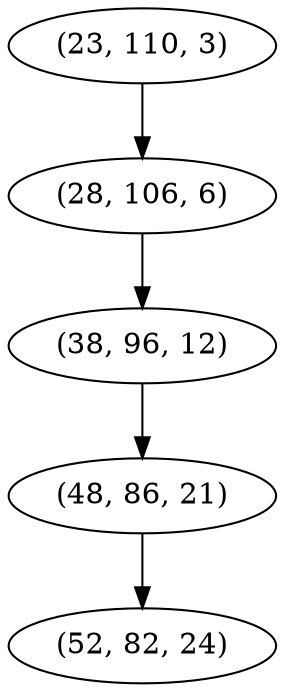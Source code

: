 digraph tree {
    "(23, 110, 3)";
    "(28, 106, 6)";
    "(38, 96, 12)";
    "(48, 86, 21)";
    "(52, 82, 24)";
    "(23, 110, 3)" -> "(28, 106, 6)";
    "(28, 106, 6)" -> "(38, 96, 12)";
    "(38, 96, 12)" -> "(48, 86, 21)";
    "(48, 86, 21)" -> "(52, 82, 24)";
}
